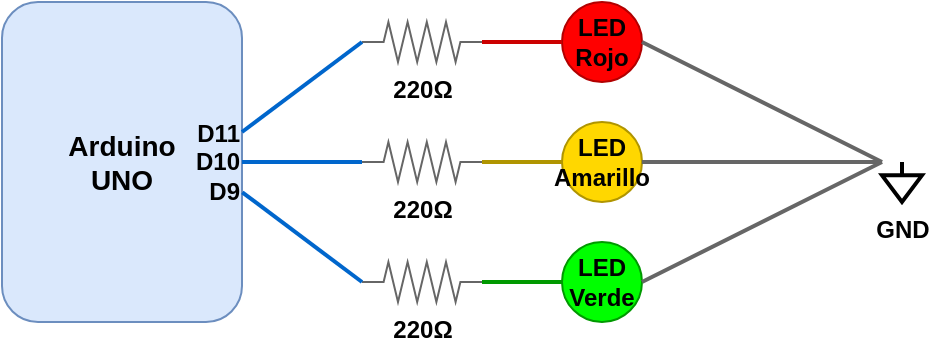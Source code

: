 <mxfile>
    <diagram id="simple_traffic_light" name="Simple Traffic Light">
        <mxGraphModel dx="535" dy="475" grid="1" gridSize="10" guides="1" tooltips="1" connect="1" arrows="1" fold="1" page="1" pageScale="1" pageWidth="827" pageHeight="1169" background="#FFFFFF" math="0" shadow="0">
            <root>
                <mxCell id="0"/>
                <mxCell id="1" parent="0"/>
                <mxCell id="arduino" value="Arduino&#10;UNO" style="rounded=1;whiteSpace=wrap;html=1;fillColor=#dae8fc;strokeColor=#6c8ebf;fontSize=14;fontStyle=1;fontColor=#000000" parent="1" vertex="1">
                    <mxGeometry x="120" y="200" width="120" height="160" as="geometry"/>
                </mxCell>
                <mxCell id="red_led" value="LED Rojo" style="ellipse;whiteSpace=wrap;html=1;aspect=fixed;fillColor=#FF0000;strokeColor=#B20000;fontColor=#000000;fontSize=12;fontStyle=1" parent="1" vertex="1">
                    <mxGeometry x="400" y="200" width="40" height="40" as="geometry"/>
                </mxCell>
                <mxCell id="yellow_led" value="LED Amarillo" style="ellipse;whiteSpace=wrap;html=1;aspect=fixed;fillColor=#FFD700;strokeColor=#B09500;fontColor=#000000;fontSize=12;fontStyle=1" parent="1" vertex="1">
                    <mxGeometry x="400" y="260" width="40" height="40" as="geometry"/>
                </mxCell>
                <mxCell id="green_led" value="LED Verde" style="ellipse;whiteSpace=wrap;html=1;aspect=fixed;fillColor=#00FF00;strokeColor=#009900;fontColor=#000000;fontSize=12;fontStyle=1" parent="1" vertex="1">
                    <mxGeometry x="400" y="320" width="40" height="40" as="geometry"/>
                </mxCell>
                <mxCell id="r1" value="220Ω" style="pointerEvents=1;verticalLabelPosition=bottom;shadow=0;dashed=0;align=center;html=1;verticalAlign=top;shape=mxgraph.electrical.resistors.resistor_2;fillColor=#f5f5f5;strokeColor=#666666;fontSize=12;fontStyle=1;fontColor=#000000" parent="1" vertex="1">
                    <mxGeometry x="300" y="210" width="60" height="20" as="geometry"/>
                </mxCell>
                <mxCell id="r2" value="220Ω" style="pointerEvents=1;verticalLabelPosition=bottom;shadow=0;dashed=0;align=center;html=1;verticalAlign=top;shape=mxgraph.electrical.resistors.resistor_2;fillColor=#f5f5f5;strokeColor=#666666;fontSize=12;fontStyle=1;fontColor=#000000" parent="1" vertex="1">
                    <mxGeometry x="300" y="270" width="60" height="20" as="geometry"/>
                </mxCell>
                <mxCell id="r3" value="220Ω" style="pointerEvents=1;verticalLabelPosition=bottom;shadow=0;dashed=0;align=center;html=1;verticalAlign=top;shape=mxgraph.electrical.resistors.resistor_2;fillColor=#f5f5f5;strokeColor=#666666;fontSize=12;fontStyle=1;fontColor=#000000" parent="1" vertex="1">
                    <mxGeometry x="300" y="330" width="60" height="20" as="geometry"/>
                </mxCell>
                <mxCell id="yu3kA8gKFEDoz_xNnf48-1" style="edgeStyle=none;html=1;" edge="1" parent="1" source="pin_labels" target="arduino">
                    <mxGeometry relative="1" as="geometry"/>
                </mxCell>
                <mxCell id="yu3kA8gKFEDoz_xNnf48-2" style="edgeStyle=none;html=1;" edge="1" parent="1" source="pin_labels" target="arduino">
                    <mxGeometry relative="1" as="geometry"/>
                </mxCell>
                <mxCell id="pin_labels" value="D11&#10;D10&#10;D9" style="text;html=1;align=right;verticalAlign=middle;resizable=0;points=[];autosize=1;fontSize=12;fontStyle=1;fontColor=#000000" vertex="1" parent="1">
                    <mxGeometry x="200" y="250" width="40" height="60" as="geometry"/>
                </mxCell>
                <mxCell id="c1" value="" style="endArrow=none;html=1;rounded=0;entryX=0;entryY=0.5;entryDx=0;entryDy=0;strokeWidth=2;strokeColor=#0066CC" parent="1" source="pin_labels" target="r1" edge="1">
                    <mxGeometry width="50" height="50" relative="1" as="geometry"/>
                </mxCell>
                <mxCell id="c2" value="" style="endArrow=none;html=1;rounded=0;exitX=1;exitY=0.5;exitDx=0;exitDy=0;entryX=0;entryY=0.5;entryDx=0;entryDy=0;strokeWidth=2;strokeColor=#0066CC" parent="1" source="arduino" target="r2" edge="1">
                    <mxGeometry width="50" height="50" relative="1" as="geometry"/>
                </mxCell>
                <mxCell id="c3" value="" style="endArrow=none;html=1;rounded=0;exitX=1.004;exitY=0.753;exitDx=0;exitDy=0;entryX=0;entryY=0.5;entryDx=0;entryDy=0;strokeWidth=2;strokeColor=#0066CC;exitPerimeter=0;" parent="1" source="pin_labels" target="r3" edge="1">
                    <mxGeometry width="50" height="50" relative="1" as="geometry"/>
                </mxCell>
                <mxCell id="c4" value="" style="endArrow=none;html=1;rounded=0;exitX=1;exitY=0.5;exitDx=0;exitDy=0;entryX=0;entryY=0.5;entryDx=0;entryDy=0;strokeWidth=2;strokeColor=#CC0000" parent="1" source="r1" target="red_led" edge="1">
                    <mxGeometry width="50" height="50" relative="1" as="geometry"/>
                </mxCell>
                <mxCell id="c5" value="" style="endArrow=none;html=1;rounded=0;exitX=1;exitY=0.5;exitDx=0;exitDy=0;entryX=0;entryY=0.5;entryDx=0;entryDy=0;strokeWidth=2;strokeColor=#B09500" parent="1" source="r2" target="yellow_led" edge="1">
                    <mxGeometry width="50" height="50" relative="1" as="geometry"/>
                </mxCell>
                <mxCell id="c6" value="" style="endArrow=none;html=1;rounded=0;exitX=1;exitY=0.5;exitDx=0;exitDy=0;entryX=0;entryY=0.5;entryDx=0;entryDy=0;strokeWidth=2;strokeColor=#009900" parent="1" source="r3" target="green_led" edge="1">
                    <mxGeometry width="50" height="50" relative="1" as="geometry"/>
                </mxCell>
                <mxCell id="gnd" value="GND" style="pointerEvents=1;verticalLabelPosition=bottom;shadow=0;dashed=0;align=center;html=1;verticalAlign=top;shape=mxgraph.electrical.signal_sources.signal_ground;strokeWidth=2;fontSize=12;fontStyle=1;fontColor=#000000" parent="1" vertex="1">
                    <mxGeometry x="560" y="280" width="20" height="20" as="geometry"/>
                </mxCell>
                <mxCell id="gnd_c1" value="" style="endArrow=none;html=1;rounded=0;exitX=1;exitY=0.5;exitDx=0;exitDy=0;entryX=0;entryY=0;entryDx=0;entryDy=0;strokeWidth=2;strokeColor=#666666" parent="1" source="red_led" target="gnd" edge="1">
                    <mxGeometry width="50" height="50" relative="1" as="geometry"/>
                </mxCell>
                <mxCell id="gnd_c2" value="" style="endArrow=none;html=1;rounded=0;exitX=1;exitY=0.5;exitDx=0;exitDy=0;entryX=0;entryY=0;entryDx=0;entryDy=0;strokeWidth=2;strokeColor=#666666" parent="1" source="yellow_led" target="gnd" edge="1">
                    <mxGeometry width="50" height="50" relative="1" as="geometry"/>
                </mxCell>
                <mxCell id="gnd_c3" value="" style="endArrow=none;html=1;rounded=0;exitX=1;exitY=0.5;exitDx=0;exitDy=0;entryX=0;entryY=0;entryDx=0;entryDy=0;strokeWidth=2;strokeColor=#666666" parent="1" source="green_led" target="gnd" edge="1">
                    <mxGeometry width="50" height="50" relative="1" as="geometry"/>
                </mxCell>
            </root>
        </mxGraphModel>
    </diagram>
</mxfile>